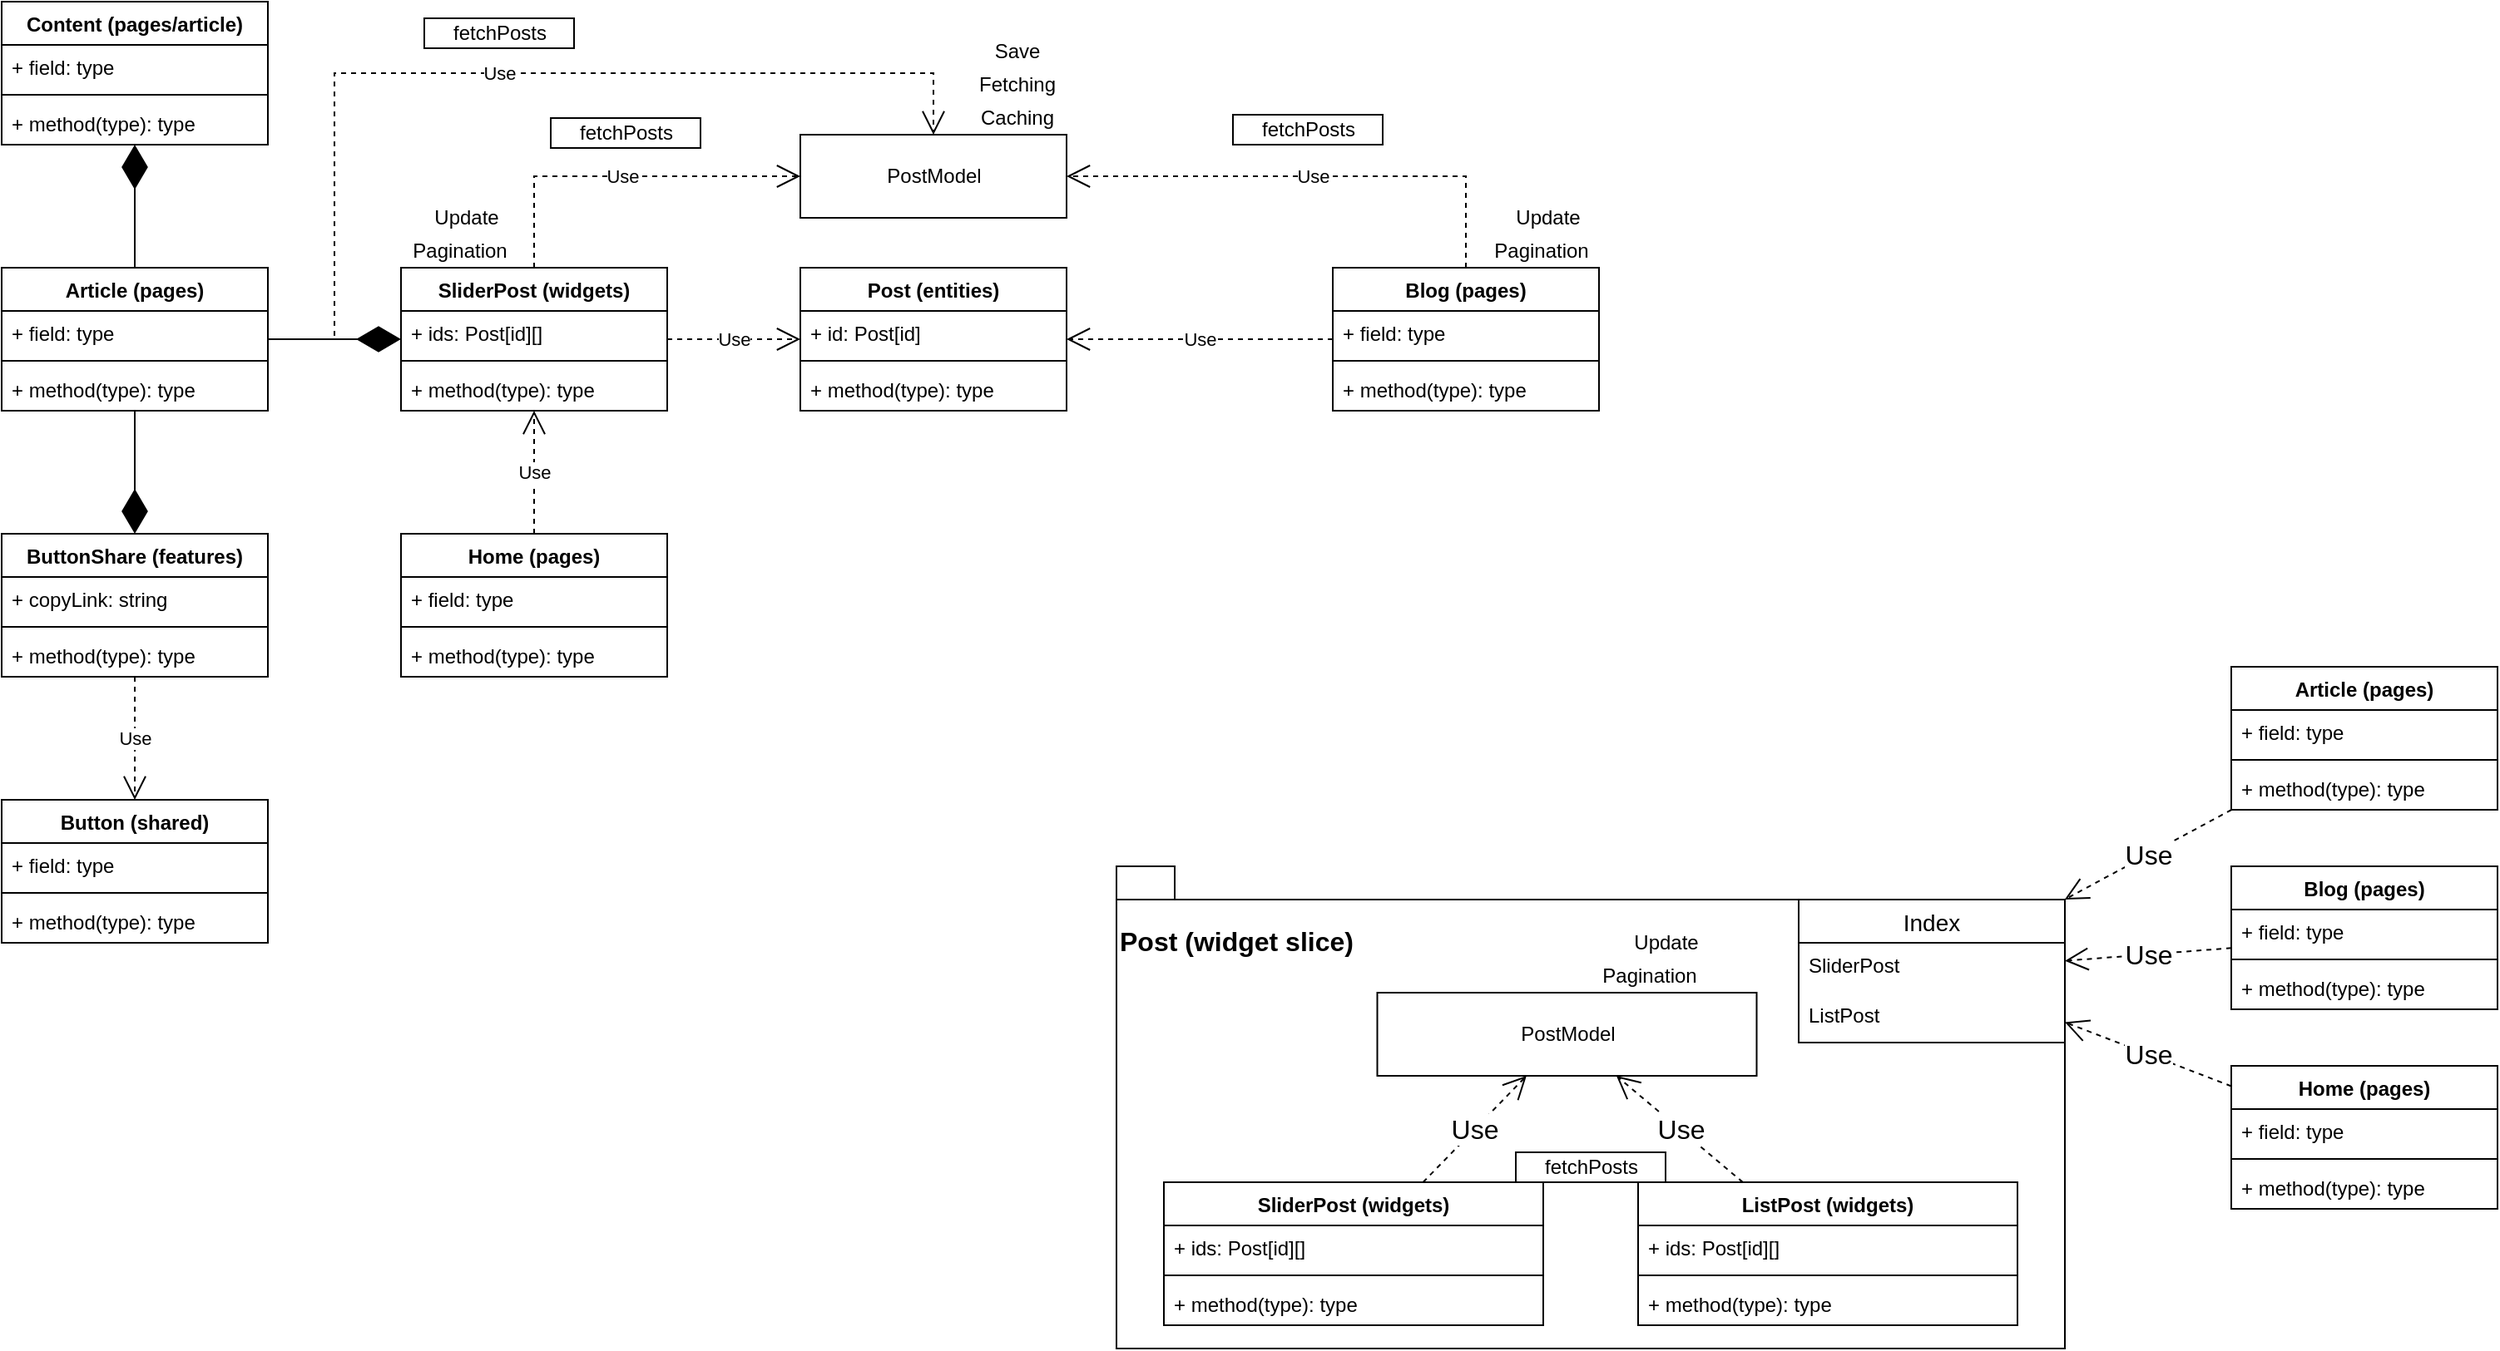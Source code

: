 <mxfile version="20.2.8" type="github" pages="2">
  <diagram id="DBqcl2WHQ5JJ5LOvQLCu" name="Page-1">
    <mxGraphModel dx="1422" dy="792" grid="1" gridSize="10" guides="1" tooltips="1" connect="1" arrows="1" fold="1" page="1" pageScale="1" pageWidth="827" pageHeight="1169" math="0" shadow="0">
      <root>
        <mxCell id="0" />
        <mxCell id="1" parent="0" />
        <mxCell id="wlwVWew3w5VWShfgza6r-2" value="Article (pages)" style="swimlane;fontStyle=1;align=center;verticalAlign=top;childLayout=stackLayout;horizontal=1;startSize=26;horizontalStack=0;resizeParent=1;resizeParentMax=0;resizeLast=0;collapsible=1;marginBottom=0;" parent="1" vertex="1">
          <mxGeometry x="100" y="480" width="160" height="86" as="geometry" />
        </mxCell>
        <mxCell id="wlwVWew3w5VWShfgza6r-3" value="+ field: type" style="text;strokeColor=none;fillColor=none;align=left;verticalAlign=top;spacingLeft=4;spacingRight=4;overflow=hidden;rotatable=0;points=[[0,0.5],[1,0.5]];portConstraint=eastwest;" parent="wlwVWew3w5VWShfgza6r-2" vertex="1">
          <mxGeometry y="26" width="160" height="26" as="geometry" />
        </mxCell>
        <mxCell id="wlwVWew3w5VWShfgza6r-4" value="" style="line;strokeWidth=1;fillColor=none;align=left;verticalAlign=middle;spacingTop=-1;spacingLeft=3;spacingRight=3;rotatable=0;labelPosition=right;points=[];portConstraint=eastwest;" parent="wlwVWew3w5VWShfgza6r-2" vertex="1">
          <mxGeometry y="52" width="160" height="8" as="geometry" />
        </mxCell>
        <mxCell id="wlwVWew3w5VWShfgza6r-5" value="+ method(type): type" style="text;strokeColor=none;fillColor=none;align=left;verticalAlign=top;spacingLeft=4;spacingRight=4;overflow=hidden;rotatable=0;points=[[0,0.5],[1,0.5]];portConstraint=eastwest;" parent="wlwVWew3w5VWShfgza6r-2" vertex="1">
          <mxGeometry y="60" width="160" height="26" as="geometry" />
        </mxCell>
        <mxCell id="wlwVWew3w5VWShfgza6r-6" value="Button (shared)" style="swimlane;fontStyle=1;align=center;verticalAlign=top;childLayout=stackLayout;horizontal=1;startSize=26;horizontalStack=0;resizeParent=1;resizeParentMax=0;resizeLast=0;collapsible=1;marginBottom=0;" parent="1" vertex="1">
          <mxGeometry x="100" y="800" width="160" height="86" as="geometry" />
        </mxCell>
        <mxCell id="wlwVWew3w5VWShfgza6r-7" value="+ field: type" style="text;strokeColor=none;fillColor=none;align=left;verticalAlign=top;spacingLeft=4;spacingRight=4;overflow=hidden;rotatable=0;points=[[0,0.5],[1,0.5]];portConstraint=eastwest;" parent="wlwVWew3w5VWShfgza6r-6" vertex="1">
          <mxGeometry y="26" width="160" height="26" as="geometry" />
        </mxCell>
        <mxCell id="wlwVWew3w5VWShfgza6r-8" value="" style="line;strokeWidth=1;fillColor=none;align=left;verticalAlign=middle;spacingTop=-1;spacingLeft=3;spacingRight=3;rotatable=0;labelPosition=right;points=[];portConstraint=eastwest;" parent="wlwVWew3w5VWShfgza6r-6" vertex="1">
          <mxGeometry y="52" width="160" height="8" as="geometry" />
        </mxCell>
        <mxCell id="wlwVWew3w5VWShfgza6r-9" value="+ method(type): type" style="text;strokeColor=none;fillColor=none;align=left;verticalAlign=top;spacingLeft=4;spacingRight=4;overflow=hidden;rotatable=0;points=[[0,0.5],[1,0.5]];portConstraint=eastwest;" parent="wlwVWew3w5VWShfgza6r-6" vertex="1">
          <mxGeometry y="60" width="160" height="26" as="geometry" />
        </mxCell>
        <mxCell id="wlwVWew3w5VWShfgza6r-10" value="ButtonShare (features)" style="swimlane;fontStyle=1;align=center;verticalAlign=top;childLayout=stackLayout;horizontal=1;startSize=26;horizontalStack=0;resizeParent=1;resizeParentMax=0;resizeLast=0;collapsible=1;marginBottom=0;" parent="1" vertex="1">
          <mxGeometry x="100" y="640" width="160" height="86" as="geometry" />
        </mxCell>
        <mxCell id="wlwVWew3w5VWShfgza6r-11" value="+ copyLink: string" style="text;strokeColor=none;fillColor=none;align=left;verticalAlign=top;spacingLeft=4;spacingRight=4;overflow=hidden;rotatable=0;points=[[0,0.5],[1,0.5]];portConstraint=eastwest;" parent="wlwVWew3w5VWShfgza6r-10" vertex="1">
          <mxGeometry y="26" width="160" height="26" as="geometry" />
        </mxCell>
        <mxCell id="wlwVWew3w5VWShfgza6r-12" value="" style="line;strokeWidth=1;fillColor=none;align=left;verticalAlign=middle;spacingTop=-1;spacingLeft=3;spacingRight=3;rotatable=0;labelPosition=right;points=[];portConstraint=eastwest;" parent="wlwVWew3w5VWShfgza6r-10" vertex="1">
          <mxGeometry y="52" width="160" height="8" as="geometry" />
        </mxCell>
        <mxCell id="wlwVWew3w5VWShfgza6r-13" value="+ method(type): type" style="text;strokeColor=none;fillColor=none;align=left;verticalAlign=top;spacingLeft=4;spacingRight=4;overflow=hidden;rotatable=0;points=[[0,0.5],[1,0.5]];portConstraint=eastwest;" parent="wlwVWew3w5VWShfgza6r-10" vertex="1">
          <mxGeometry y="60" width="160" height="26" as="geometry" />
        </mxCell>
        <mxCell id="wlwVWew3w5VWShfgza6r-14" value="Post (entities)" style="swimlane;fontStyle=1;align=center;verticalAlign=top;childLayout=stackLayout;horizontal=1;startSize=26;horizontalStack=0;resizeParent=1;resizeParentMax=0;resizeLast=0;collapsible=1;marginBottom=0;" parent="1" vertex="1">
          <mxGeometry x="580" y="480" width="160" height="86" as="geometry" />
        </mxCell>
        <mxCell id="wlwVWew3w5VWShfgza6r-15" value="+ id: Post[id]" style="text;strokeColor=none;fillColor=none;align=left;verticalAlign=top;spacingLeft=4;spacingRight=4;overflow=hidden;rotatable=0;points=[[0,0.5],[1,0.5]];portConstraint=eastwest;" parent="wlwVWew3w5VWShfgza6r-14" vertex="1">
          <mxGeometry y="26" width="160" height="26" as="geometry" />
        </mxCell>
        <mxCell id="wlwVWew3w5VWShfgza6r-16" value="" style="line;strokeWidth=1;fillColor=none;align=left;verticalAlign=middle;spacingTop=-1;spacingLeft=3;spacingRight=3;rotatable=0;labelPosition=right;points=[];portConstraint=eastwest;" parent="wlwVWew3w5VWShfgza6r-14" vertex="1">
          <mxGeometry y="52" width="160" height="8" as="geometry" />
        </mxCell>
        <mxCell id="wlwVWew3w5VWShfgza6r-17" value="+ method(type): type" style="text;strokeColor=none;fillColor=none;align=left;verticalAlign=top;spacingLeft=4;spacingRight=4;overflow=hidden;rotatable=0;points=[[0,0.5],[1,0.5]];portConstraint=eastwest;" parent="wlwVWew3w5VWShfgza6r-14" vertex="1">
          <mxGeometry y="60" width="160" height="26" as="geometry" />
        </mxCell>
        <mxCell id="wlwVWew3w5VWShfgza6r-18" value="" style="endArrow=diamondThin;endFill=1;endSize=24;html=1;rounded=0;" parent="1" source="wlwVWew3w5VWShfgza6r-2" target="wlwVWew3w5VWShfgza6r-10" edge="1">
          <mxGeometry width="160" relative="1" as="geometry">
            <mxPoint x="260" y="610" as="sourcePoint" />
            <mxPoint x="420" y="610" as="targetPoint" />
          </mxGeometry>
        </mxCell>
        <mxCell id="wlwVWew3w5VWShfgza6r-19" value="Use" style="endArrow=open;endSize=12;dashed=1;html=1;rounded=0;" parent="1" source="wlwVWew3w5VWShfgza6r-10" target="wlwVWew3w5VWShfgza6r-6" edge="1">
          <mxGeometry width="160" relative="1" as="geometry">
            <mxPoint x="480" y="600" as="sourcePoint" />
            <mxPoint x="640" y="600" as="targetPoint" />
          </mxGeometry>
        </mxCell>
        <mxCell id="wlwVWew3w5VWShfgza6r-20" value="" style="endArrow=diamondThin;endFill=1;endSize=24;html=1;rounded=0;" parent="1" source="wlwVWew3w5VWShfgza6r-2" target="wlwVWew3w5VWShfgza6r-21" edge="1">
          <mxGeometry width="160" relative="1" as="geometry">
            <mxPoint x="350" y="560" as="sourcePoint" />
            <mxPoint x="350" y="634" as="targetPoint" />
          </mxGeometry>
        </mxCell>
        <mxCell id="wlwVWew3w5VWShfgza6r-21" value="SliderPost (widgets)" style="swimlane;fontStyle=1;align=center;verticalAlign=top;childLayout=stackLayout;horizontal=1;startSize=26;horizontalStack=0;resizeParent=1;resizeParentMax=0;resizeLast=0;collapsible=1;marginBottom=0;" parent="1" vertex="1">
          <mxGeometry x="340" y="480" width="160" height="86" as="geometry" />
        </mxCell>
        <mxCell id="wlwVWew3w5VWShfgza6r-22" value="+ ids: Post[id][]" style="text;strokeColor=none;fillColor=none;align=left;verticalAlign=top;spacingLeft=4;spacingRight=4;overflow=hidden;rotatable=0;points=[[0,0.5],[1,0.5]];portConstraint=eastwest;" parent="wlwVWew3w5VWShfgza6r-21" vertex="1">
          <mxGeometry y="26" width="160" height="26" as="geometry" />
        </mxCell>
        <mxCell id="wlwVWew3w5VWShfgza6r-23" value="" style="line;strokeWidth=1;fillColor=none;align=left;verticalAlign=middle;spacingTop=-1;spacingLeft=3;spacingRight=3;rotatable=0;labelPosition=right;points=[];portConstraint=eastwest;" parent="wlwVWew3w5VWShfgza6r-21" vertex="1">
          <mxGeometry y="52" width="160" height="8" as="geometry" />
        </mxCell>
        <mxCell id="wlwVWew3w5VWShfgza6r-24" value="+ method(type): type" style="text;strokeColor=none;fillColor=none;align=left;verticalAlign=top;spacingLeft=4;spacingRight=4;overflow=hidden;rotatable=0;points=[[0,0.5],[1,0.5]];portConstraint=eastwest;" parent="wlwVWew3w5VWShfgza6r-21" vertex="1">
          <mxGeometry y="60" width="160" height="26" as="geometry" />
        </mxCell>
        <mxCell id="wlwVWew3w5VWShfgza6r-25" value="" style="endArrow=diamondThin;endFill=1;endSize=24;html=1;rounded=0;" parent="1" source="wlwVWew3w5VWShfgza6r-2" target="wlwVWew3w5VWShfgza6r-26" edge="1">
          <mxGeometry width="160" relative="1" as="geometry">
            <mxPoint x="240" y="420" as="sourcePoint" />
            <mxPoint x="320" y="420" as="targetPoint" />
          </mxGeometry>
        </mxCell>
        <mxCell id="wlwVWew3w5VWShfgza6r-26" value="Content (pages/article)" style="swimlane;fontStyle=1;align=center;verticalAlign=top;childLayout=stackLayout;horizontal=1;startSize=26;horizontalStack=0;resizeParent=1;resizeParentMax=0;resizeLast=0;collapsible=1;marginBottom=0;" parent="1" vertex="1">
          <mxGeometry x="100" y="320" width="160" height="86" as="geometry" />
        </mxCell>
        <mxCell id="wlwVWew3w5VWShfgza6r-27" value="+ field: type" style="text;strokeColor=none;fillColor=none;align=left;verticalAlign=top;spacingLeft=4;spacingRight=4;overflow=hidden;rotatable=0;points=[[0,0.5],[1,0.5]];portConstraint=eastwest;" parent="wlwVWew3w5VWShfgza6r-26" vertex="1">
          <mxGeometry y="26" width="160" height="26" as="geometry" />
        </mxCell>
        <mxCell id="wlwVWew3w5VWShfgza6r-28" value="" style="line;strokeWidth=1;fillColor=none;align=left;verticalAlign=middle;spacingTop=-1;spacingLeft=3;spacingRight=3;rotatable=0;labelPosition=right;points=[];portConstraint=eastwest;" parent="wlwVWew3w5VWShfgza6r-26" vertex="1">
          <mxGeometry y="52" width="160" height="8" as="geometry" />
        </mxCell>
        <mxCell id="wlwVWew3w5VWShfgza6r-29" value="+ method(type): type" style="text;strokeColor=none;fillColor=none;align=left;verticalAlign=top;spacingLeft=4;spacingRight=4;overflow=hidden;rotatable=0;points=[[0,0.5],[1,0.5]];portConstraint=eastwest;" parent="wlwVWew3w5VWShfgza6r-26" vertex="1">
          <mxGeometry y="60" width="160" height="26" as="geometry" />
        </mxCell>
        <mxCell id="wlwVWew3w5VWShfgza6r-30" value="Use" style="endArrow=open;endSize=12;dashed=1;html=1;rounded=0;" parent="1" source="wlwVWew3w5VWShfgza6r-21" target="wlwVWew3w5VWShfgza6r-14" edge="1">
          <mxGeometry width="160" relative="1" as="geometry">
            <mxPoint x="540" y="640.0" as="sourcePoint" />
            <mxPoint x="620" y="640.0" as="targetPoint" />
          </mxGeometry>
        </mxCell>
        <mxCell id="wlwVWew3w5VWShfgza6r-31" value="PostModel" style="html=1;" parent="1" vertex="1">
          <mxGeometry x="580" y="400" width="160" height="50" as="geometry" />
        </mxCell>
        <mxCell id="wlwVWew3w5VWShfgza6r-32" value="Use" style="endArrow=open;endSize=12;dashed=1;html=1;rounded=0;edgeStyle=orthogonalEdgeStyle;" parent="1" source="wlwVWew3w5VWShfgza6r-21" target="wlwVWew3w5VWShfgza6r-31" edge="1">
          <mxGeometry width="160" relative="1" as="geometry">
            <mxPoint x="440" y="610" as="sourcePoint" />
            <mxPoint x="600" y="610" as="targetPoint" />
            <Array as="points">
              <mxPoint x="420" y="425" />
            </Array>
          </mxGeometry>
        </mxCell>
        <mxCell id="wlwVWew3w5VWShfgza6r-33" value="fetchPosts" style="html=1;" parent="1" vertex="1">
          <mxGeometry x="430" y="390" width="90" height="18" as="geometry" />
        </mxCell>
        <mxCell id="wlwVWew3w5VWShfgza6r-34" value="Caching" style="text;html=1;align=center;verticalAlign=middle;resizable=0;points=[];autosize=1;strokeColor=none;fillColor=none;" parent="1" vertex="1">
          <mxGeometry x="680" y="380" width="60" height="20" as="geometry" />
        </mxCell>
        <mxCell id="wlwVWew3w5VWShfgza6r-35" value="Fetching" style="text;html=1;align=center;verticalAlign=middle;resizable=0;points=[];autosize=1;strokeColor=none;fillColor=none;" parent="1" vertex="1">
          <mxGeometry x="680" y="360" width="60" height="20" as="geometry" />
        </mxCell>
        <mxCell id="wlwVWew3w5VWShfgza6r-36" value="Save" style="text;html=1;align=center;verticalAlign=middle;resizable=0;points=[];autosize=1;strokeColor=none;fillColor=none;" parent="1" vertex="1">
          <mxGeometry x="690" y="340" width="40" height="20" as="geometry" />
        </mxCell>
        <mxCell id="wlwVWew3w5VWShfgza6r-37" value="Pagination" style="text;html=1;align=center;verticalAlign=middle;resizable=0;points=[];autosize=1;strokeColor=none;fillColor=none;" parent="1" vertex="1">
          <mxGeometry x="340" y="460" width="70" height="20" as="geometry" />
        </mxCell>
        <mxCell id="wlwVWew3w5VWShfgza6r-38" value="Update" style="text;html=1;align=center;verticalAlign=middle;resizable=0;points=[];autosize=1;strokeColor=none;fillColor=none;" parent="1" vertex="1">
          <mxGeometry x="354" y="440" width="50" height="20" as="geometry" />
        </mxCell>
        <mxCell id="wlwVWew3w5VWShfgza6r-39" value="Use" style="endArrow=open;endSize=12;dashed=1;html=1;rounded=0;edgeStyle=orthogonalEdgeStyle;" parent="1" source="wlwVWew3w5VWShfgza6r-2" target="wlwVWew3w5VWShfgza6r-31" edge="1">
          <mxGeometry width="160" relative="1" as="geometry">
            <mxPoint x="310" y="417.5" as="sourcePoint" />
            <mxPoint x="470" y="362.5" as="targetPoint" />
            <Array as="points">
              <mxPoint x="300" y="523" />
              <mxPoint x="300" y="363" />
              <mxPoint x="660" y="363" />
            </Array>
          </mxGeometry>
        </mxCell>
        <mxCell id="wlwVWew3w5VWShfgza6r-40" value="fetchPosts" style="html=1;" parent="1" vertex="1">
          <mxGeometry x="354" y="330" width="90" height="18" as="geometry" />
        </mxCell>
        <mxCell id="wlwVWew3w5VWShfgza6r-41" value="Blog (pages)" style="swimlane;fontStyle=1;align=center;verticalAlign=top;childLayout=stackLayout;horizontal=1;startSize=26;horizontalStack=0;resizeParent=1;resizeParentMax=0;resizeLast=0;collapsible=1;marginBottom=0;" parent="1" vertex="1">
          <mxGeometry x="900" y="480" width="160" height="86" as="geometry" />
        </mxCell>
        <mxCell id="wlwVWew3w5VWShfgza6r-42" value="+ field: type" style="text;strokeColor=none;fillColor=none;align=left;verticalAlign=top;spacingLeft=4;spacingRight=4;overflow=hidden;rotatable=0;points=[[0,0.5],[1,0.5]];portConstraint=eastwest;" parent="wlwVWew3w5VWShfgza6r-41" vertex="1">
          <mxGeometry y="26" width="160" height="26" as="geometry" />
        </mxCell>
        <mxCell id="wlwVWew3w5VWShfgza6r-43" value="" style="line;strokeWidth=1;fillColor=none;align=left;verticalAlign=middle;spacingTop=-1;spacingLeft=3;spacingRight=3;rotatable=0;labelPosition=right;points=[];portConstraint=eastwest;" parent="wlwVWew3w5VWShfgza6r-41" vertex="1">
          <mxGeometry y="52" width="160" height="8" as="geometry" />
        </mxCell>
        <mxCell id="wlwVWew3w5VWShfgza6r-44" value="+ method(type): type" style="text;strokeColor=none;fillColor=none;align=left;verticalAlign=top;spacingLeft=4;spacingRight=4;overflow=hidden;rotatable=0;points=[[0,0.5],[1,0.5]];portConstraint=eastwest;" parent="wlwVWew3w5VWShfgza6r-41" vertex="1">
          <mxGeometry y="60" width="160" height="26" as="geometry" />
        </mxCell>
        <mxCell id="wlwVWew3w5VWShfgza6r-45" value="Use" style="endArrow=open;endSize=12;dashed=1;html=1;rounded=0;" parent="1" source="wlwVWew3w5VWShfgza6r-41" target="wlwVWew3w5VWShfgza6r-14" edge="1">
          <mxGeometry width="160" relative="1" as="geometry">
            <mxPoint x="800" y="479" as="sourcePoint" />
            <mxPoint x="960" y="479" as="targetPoint" />
          </mxGeometry>
        </mxCell>
        <mxCell id="wlwVWew3w5VWShfgza6r-46" value="Use" style="endArrow=open;endSize=12;dashed=1;html=1;rounded=0;edgeStyle=orthogonalEdgeStyle;" parent="1" source="wlwVWew3w5VWShfgza6r-41" target="wlwVWew3w5VWShfgza6r-31" edge="1">
          <mxGeometry width="160" relative="1" as="geometry">
            <mxPoint x="1067" y="398.66" as="sourcePoint" />
            <mxPoint x="827" y="398.66" as="targetPoint" />
            <Array as="points">
              <mxPoint x="980" y="425" />
            </Array>
          </mxGeometry>
        </mxCell>
        <mxCell id="wlwVWew3w5VWShfgza6r-47" value="fetchPosts" style="html=1;" parent="1" vertex="1">
          <mxGeometry x="840" y="388" width="90" height="18" as="geometry" />
        </mxCell>
        <mxCell id="wlwVWew3w5VWShfgza6r-48" value="Pagination" style="text;html=1;align=center;verticalAlign=middle;resizable=0;points=[];autosize=1;strokeColor=none;fillColor=none;" parent="1" vertex="1">
          <mxGeometry x="990" y="460" width="70" height="20" as="geometry" />
        </mxCell>
        <mxCell id="wlwVWew3w5VWShfgza6r-49" value="Update" style="text;html=1;align=center;verticalAlign=middle;resizable=0;points=[];autosize=1;strokeColor=none;fillColor=none;" parent="1" vertex="1">
          <mxGeometry x="1004" y="440" width="50" height="20" as="geometry" />
        </mxCell>
        <mxCell id="wlwVWew3w5VWShfgza6r-50" value="Home (pages)" style="swimlane;fontStyle=1;align=center;verticalAlign=top;childLayout=stackLayout;horizontal=1;startSize=26;horizontalStack=0;resizeParent=1;resizeParentMax=0;resizeLast=0;collapsible=1;marginBottom=0;" parent="1" vertex="1">
          <mxGeometry x="340" y="640" width="160" height="86" as="geometry" />
        </mxCell>
        <mxCell id="wlwVWew3w5VWShfgza6r-51" value="+ field: type" style="text;strokeColor=none;fillColor=none;align=left;verticalAlign=top;spacingLeft=4;spacingRight=4;overflow=hidden;rotatable=0;points=[[0,0.5],[1,0.5]];portConstraint=eastwest;" parent="wlwVWew3w5VWShfgza6r-50" vertex="1">
          <mxGeometry y="26" width="160" height="26" as="geometry" />
        </mxCell>
        <mxCell id="wlwVWew3w5VWShfgza6r-52" value="" style="line;strokeWidth=1;fillColor=none;align=left;verticalAlign=middle;spacingTop=-1;spacingLeft=3;spacingRight=3;rotatable=0;labelPosition=right;points=[];portConstraint=eastwest;" parent="wlwVWew3w5VWShfgza6r-50" vertex="1">
          <mxGeometry y="52" width="160" height="8" as="geometry" />
        </mxCell>
        <mxCell id="wlwVWew3w5VWShfgza6r-53" value="+ method(type): type" style="text;strokeColor=none;fillColor=none;align=left;verticalAlign=top;spacingLeft=4;spacingRight=4;overflow=hidden;rotatable=0;points=[[0,0.5],[1,0.5]];portConstraint=eastwest;" parent="wlwVWew3w5VWShfgza6r-50" vertex="1">
          <mxGeometry y="60" width="160" height="26" as="geometry" />
        </mxCell>
        <mxCell id="wlwVWew3w5VWShfgza6r-54" value="Use" style="endArrow=open;endSize=12;dashed=1;html=1;rounded=0;" parent="1" source="wlwVWew3w5VWShfgza6r-50" target="wlwVWew3w5VWShfgza6r-21" edge="1">
          <mxGeometry width="160" relative="1" as="geometry">
            <mxPoint x="550" y="640" as="sourcePoint" />
            <mxPoint x="550" y="714" as="targetPoint" />
          </mxGeometry>
        </mxCell>
        <mxCell id="wlwVWew3w5VWShfgza6r-55" value="" style="group" parent="1" vertex="1" connectable="0">
          <mxGeometry x="770" y="840" width="570" height="290" as="geometry" />
        </mxCell>
        <mxCell id="wlwVWew3w5VWShfgza6r-56" value="&lt;font style=&quot;font-size: 16px;&quot;&gt;&lt;br&gt;Post (widget slice)&lt;br&gt;&lt;/font&gt;" style="shape=folder;fontStyle=1;spacingTop=10;tabWidth=35;tabHeight=20;tabPosition=left;html=1;align=left;verticalAlign=top;" parent="wlwVWew3w5VWShfgza6r-55" vertex="1">
          <mxGeometry width="570" height="290" as="geometry" />
        </mxCell>
        <mxCell id="wlwVWew3w5VWShfgza6r-57" value="SliderPost (widgets)" style="swimlane;fontStyle=1;align=center;verticalAlign=top;childLayout=stackLayout;horizontal=1;startSize=26;horizontalStack=0;resizeParent=1;resizeParentMax=0;resizeLast=0;collapsible=1;marginBottom=0;" parent="wlwVWew3w5VWShfgza6r-55" vertex="1">
          <mxGeometry x="28.5" y="190" width="228.0" height="86" as="geometry" />
        </mxCell>
        <mxCell id="wlwVWew3w5VWShfgza6r-58" value="+ ids: Post[id][]" style="text;strokeColor=none;fillColor=none;align=left;verticalAlign=top;spacingLeft=4;spacingRight=4;overflow=hidden;rotatable=0;points=[[0,0.5],[1,0.5]];portConstraint=eastwest;" parent="wlwVWew3w5VWShfgza6r-57" vertex="1">
          <mxGeometry y="26" width="228.0" height="26" as="geometry" />
        </mxCell>
        <mxCell id="wlwVWew3w5VWShfgza6r-59" value="" style="line;strokeWidth=1;fillColor=none;align=left;verticalAlign=middle;spacingTop=-1;spacingLeft=3;spacingRight=3;rotatable=0;labelPosition=right;points=[];portConstraint=eastwest;" parent="wlwVWew3w5VWShfgza6r-57" vertex="1">
          <mxGeometry y="52" width="228.0" height="8" as="geometry" />
        </mxCell>
        <mxCell id="wlwVWew3w5VWShfgza6r-60" value="+ method(type): type" style="text;strokeColor=none;fillColor=none;align=left;verticalAlign=top;spacingLeft=4;spacingRight=4;overflow=hidden;rotatable=0;points=[[0,0.5],[1,0.5]];portConstraint=eastwest;" parent="wlwVWew3w5VWShfgza6r-57" vertex="1">
          <mxGeometry y="60" width="228.0" height="26" as="geometry" />
        </mxCell>
        <mxCell id="wlwVWew3w5VWShfgza6r-61" value="ListPost (widgets)" style="swimlane;fontStyle=1;align=center;verticalAlign=top;childLayout=stackLayout;horizontal=1;startSize=26;horizontalStack=0;resizeParent=1;resizeParentMax=0;resizeLast=0;collapsible=1;marginBottom=0;" parent="wlwVWew3w5VWShfgza6r-55" vertex="1">
          <mxGeometry x="313.5" y="190" width="228.0" height="86" as="geometry" />
        </mxCell>
        <mxCell id="wlwVWew3w5VWShfgza6r-62" value="+ ids: Post[id][]" style="text;strokeColor=none;fillColor=none;align=left;verticalAlign=top;spacingLeft=4;spacingRight=4;overflow=hidden;rotatable=0;points=[[0,0.5],[1,0.5]];portConstraint=eastwest;" parent="wlwVWew3w5VWShfgza6r-61" vertex="1">
          <mxGeometry y="26" width="228.0" height="26" as="geometry" />
        </mxCell>
        <mxCell id="wlwVWew3w5VWShfgza6r-63" value="" style="line;strokeWidth=1;fillColor=none;align=left;verticalAlign=middle;spacingTop=-1;spacingLeft=3;spacingRight=3;rotatable=0;labelPosition=right;points=[];portConstraint=eastwest;" parent="wlwVWew3w5VWShfgza6r-61" vertex="1">
          <mxGeometry y="52" width="228.0" height="8" as="geometry" />
        </mxCell>
        <mxCell id="wlwVWew3w5VWShfgza6r-64" value="+ method(type): type" style="text;strokeColor=none;fillColor=none;align=left;verticalAlign=top;spacingLeft=4;spacingRight=4;overflow=hidden;rotatable=0;points=[[0,0.5],[1,0.5]];portConstraint=eastwest;" parent="wlwVWew3w5VWShfgza6r-61" vertex="1">
          <mxGeometry y="60" width="228.0" height="26" as="geometry" />
        </mxCell>
        <mxCell id="wlwVWew3w5VWShfgza6r-65" value="PostModel" style="html=1;" parent="wlwVWew3w5VWShfgza6r-55" vertex="1">
          <mxGeometry x="156.75" y="76" width="228.0" height="50" as="geometry" />
        </mxCell>
        <mxCell id="wlwVWew3w5VWShfgza6r-66" value="Pagination" style="text;html=1;align=center;verticalAlign=middle;resizable=0;points=[];autosize=1;strokeColor=none;fillColor=none;" parent="wlwVWew3w5VWShfgza6r-55" vertex="1">
          <mxGeometry x="285" y="56" width="70" height="20" as="geometry" />
        </mxCell>
        <mxCell id="wlwVWew3w5VWShfgza6r-67" value="Update" style="text;html=1;align=center;verticalAlign=middle;resizable=0;points=[];autosize=1;strokeColor=none;fillColor=none;" parent="wlwVWew3w5VWShfgza6r-55" vertex="1">
          <mxGeometry x="304.95" y="36" width="50" height="20" as="geometry" />
        </mxCell>
        <mxCell id="wlwVWew3w5VWShfgza6r-68" value="Use" style="endArrow=open;endSize=12;dashed=1;html=1;rounded=0;fontSize=16;" parent="wlwVWew3w5VWShfgza6r-55" source="wlwVWew3w5VWShfgza6r-57" target="wlwVWew3w5VWShfgza6r-65" edge="1">
          <mxGeometry width="160" relative="1" as="geometry">
            <mxPoint x="-370.5" y="90" as="sourcePoint" />
            <mxPoint x="-142.5" y="90" as="targetPoint" />
          </mxGeometry>
        </mxCell>
        <mxCell id="wlwVWew3w5VWShfgza6r-69" value="Use" style="endArrow=open;endSize=12;dashed=1;html=1;rounded=0;fontSize=16;" parent="wlwVWew3w5VWShfgza6r-55" source="wlwVWew3w5VWShfgza6r-61" target="wlwVWew3w5VWShfgza6r-65" edge="1">
          <mxGeometry width="160" relative="1" as="geometry">
            <mxPoint x="198.528" y="200" as="sourcePoint" />
            <mxPoint x="260.71" y="136" as="targetPoint" />
          </mxGeometry>
        </mxCell>
        <mxCell id="wlwVWew3w5VWShfgza6r-70" value="Index" style="swimlane;fontStyle=0;childLayout=stackLayout;horizontal=1;startSize=26;horizontalStack=0;resizeParent=1;resizeParentMax=0;resizeLast=0;collapsible=1;marginBottom=0;align=center;fontSize=14;" parent="wlwVWew3w5VWShfgza6r-55" vertex="1">
          <mxGeometry x="410" y="20" width="160" height="86" as="geometry" />
        </mxCell>
        <mxCell id="wlwVWew3w5VWShfgza6r-71" value="SliderPost" style="text;strokeColor=none;fillColor=none;spacingLeft=4;spacingRight=4;overflow=hidden;rotatable=0;points=[[0,0.5],[1,0.5]];portConstraint=eastwest;fontSize=12;" parent="wlwVWew3w5VWShfgza6r-70" vertex="1">
          <mxGeometry y="26" width="160" height="30" as="geometry" />
        </mxCell>
        <mxCell id="wlwVWew3w5VWShfgza6r-72" value="ListPost" style="text;strokeColor=none;fillColor=none;spacingLeft=4;spacingRight=4;overflow=hidden;rotatable=0;points=[[0,0.5],[1,0.5]];portConstraint=eastwest;fontSize=12;" parent="wlwVWew3w5VWShfgza6r-70" vertex="1">
          <mxGeometry y="56" width="160" height="30" as="geometry" />
        </mxCell>
        <mxCell id="wlwVWew3w5VWShfgza6r-73" value="fetchPosts" style="html=1;" parent="wlwVWew3w5VWShfgza6r-55" vertex="1">
          <mxGeometry x="240" y="172" width="90" height="18" as="geometry" />
        </mxCell>
        <mxCell id="wlwVWew3w5VWShfgza6r-74" value="Blog (pages)" style="swimlane;fontStyle=1;align=center;verticalAlign=top;childLayout=stackLayout;horizontal=1;startSize=26;horizontalStack=0;resizeParent=1;resizeParentMax=0;resizeLast=0;collapsible=1;marginBottom=0;" parent="1" vertex="1">
          <mxGeometry x="1440" y="840" width="160" height="86" as="geometry" />
        </mxCell>
        <mxCell id="wlwVWew3w5VWShfgza6r-75" value="+ field: type" style="text;strokeColor=none;fillColor=none;align=left;verticalAlign=top;spacingLeft=4;spacingRight=4;overflow=hidden;rotatable=0;points=[[0,0.5],[1,0.5]];portConstraint=eastwest;" parent="wlwVWew3w5VWShfgza6r-74" vertex="1">
          <mxGeometry y="26" width="160" height="26" as="geometry" />
        </mxCell>
        <mxCell id="wlwVWew3w5VWShfgza6r-76" value="" style="line;strokeWidth=1;fillColor=none;align=left;verticalAlign=middle;spacingTop=-1;spacingLeft=3;spacingRight=3;rotatable=0;labelPosition=right;points=[];portConstraint=eastwest;" parent="wlwVWew3w5VWShfgza6r-74" vertex="1">
          <mxGeometry y="52" width="160" height="8" as="geometry" />
        </mxCell>
        <mxCell id="wlwVWew3w5VWShfgza6r-77" value="+ method(type): type" style="text;strokeColor=none;fillColor=none;align=left;verticalAlign=top;spacingLeft=4;spacingRight=4;overflow=hidden;rotatable=0;points=[[0,0.5],[1,0.5]];portConstraint=eastwest;" parent="wlwVWew3w5VWShfgza6r-74" vertex="1">
          <mxGeometry y="60" width="160" height="26" as="geometry" />
        </mxCell>
        <mxCell id="wlwVWew3w5VWShfgza6r-78" value="Use" style="endArrow=open;endSize=12;dashed=1;html=1;rounded=0;fontSize=16;" parent="1" source="wlwVWew3w5VWShfgza6r-74" target="wlwVWew3w5VWShfgza6r-70" edge="1">
          <mxGeometry width="160" relative="1" as="geometry">
            <mxPoint x="1260" y="690" as="sourcePoint" />
            <mxPoint x="1420" y="690" as="targetPoint" />
          </mxGeometry>
        </mxCell>
        <mxCell id="wlwVWew3w5VWShfgza6r-79" value="Article (pages)" style="swimlane;fontStyle=1;align=center;verticalAlign=top;childLayout=stackLayout;horizontal=1;startSize=26;horizontalStack=0;resizeParent=1;resizeParentMax=0;resizeLast=0;collapsible=1;marginBottom=0;" parent="1" vertex="1">
          <mxGeometry x="1440" y="720" width="160" height="86" as="geometry" />
        </mxCell>
        <mxCell id="wlwVWew3w5VWShfgza6r-80" value="+ field: type" style="text;strokeColor=none;fillColor=none;align=left;verticalAlign=top;spacingLeft=4;spacingRight=4;overflow=hidden;rotatable=0;points=[[0,0.5],[1,0.5]];portConstraint=eastwest;" parent="wlwVWew3w5VWShfgza6r-79" vertex="1">
          <mxGeometry y="26" width="160" height="26" as="geometry" />
        </mxCell>
        <mxCell id="wlwVWew3w5VWShfgza6r-81" value="" style="line;strokeWidth=1;fillColor=none;align=left;verticalAlign=middle;spacingTop=-1;spacingLeft=3;spacingRight=3;rotatable=0;labelPosition=right;points=[];portConstraint=eastwest;" parent="wlwVWew3w5VWShfgza6r-79" vertex="1">
          <mxGeometry y="52" width="160" height="8" as="geometry" />
        </mxCell>
        <mxCell id="wlwVWew3w5VWShfgza6r-82" value="+ method(type): type" style="text;strokeColor=none;fillColor=none;align=left;verticalAlign=top;spacingLeft=4;spacingRight=4;overflow=hidden;rotatable=0;points=[[0,0.5],[1,0.5]];portConstraint=eastwest;" parent="wlwVWew3w5VWShfgza6r-79" vertex="1">
          <mxGeometry y="60" width="160" height="26" as="geometry" />
        </mxCell>
        <mxCell id="wlwVWew3w5VWShfgza6r-83" value="Use" style="endArrow=open;endSize=12;dashed=1;html=1;rounded=0;fontSize=16;" parent="1" source="wlwVWew3w5VWShfgza6r-79" target="wlwVWew3w5VWShfgza6r-70" edge="1">
          <mxGeometry width="160" relative="1" as="geometry">
            <mxPoint x="1522.412" y="626" as="sourcePoint" />
            <mxPoint x="1477.588" y="880" as="targetPoint" />
          </mxGeometry>
        </mxCell>
        <mxCell id="wlwVWew3w5VWShfgza6r-84" value="Home (pages)" style="swimlane;fontStyle=1;align=center;verticalAlign=top;childLayout=stackLayout;horizontal=1;startSize=26;horizontalStack=0;resizeParent=1;resizeParentMax=0;resizeLast=0;collapsible=1;marginBottom=0;" parent="1" vertex="1">
          <mxGeometry x="1440" y="960" width="160" height="86" as="geometry" />
        </mxCell>
        <mxCell id="wlwVWew3w5VWShfgza6r-85" value="+ field: type" style="text;strokeColor=none;fillColor=none;align=left;verticalAlign=top;spacingLeft=4;spacingRight=4;overflow=hidden;rotatable=0;points=[[0,0.5],[1,0.5]];portConstraint=eastwest;" parent="wlwVWew3w5VWShfgza6r-84" vertex="1">
          <mxGeometry y="26" width="160" height="26" as="geometry" />
        </mxCell>
        <mxCell id="wlwVWew3w5VWShfgza6r-86" value="" style="line;strokeWidth=1;fillColor=none;align=left;verticalAlign=middle;spacingTop=-1;spacingLeft=3;spacingRight=3;rotatable=0;labelPosition=right;points=[];portConstraint=eastwest;" parent="wlwVWew3w5VWShfgza6r-84" vertex="1">
          <mxGeometry y="52" width="160" height="8" as="geometry" />
        </mxCell>
        <mxCell id="wlwVWew3w5VWShfgza6r-87" value="+ method(type): type" style="text;strokeColor=none;fillColor=none;align=left;verticalAlign=top;spacingLeft=4;spacingRight=4;overflow=hidden;rotatable=0;points=[[0,0.5],[1,0.5]];portConstraint=eastwest;" parent="wlwVWew3w5VWShfgza6r-84" vertex="1">
          <mxGeometry y="60" width="160" height="26" as="geometry" />
        </mxCell>
        <mxCell id="wlwVWew3w5VWShfgza6r-88" value="Use" style="endArrow=open;endSize=12;dashed=1;html=1;rounded=0;fontSize=16;" parent="1" source="wlwVWew3w5VWShfgza6r-84" target="wlwVWew3w5VWShfgza6r-70" edge="1">
          <mxGeometry width="160" relative="1" as="geometry">
            <mxPoint x="1297.159" y="632" as="sourcePoint" />
            <mxPoint x="1401.001" y="886" as="targetPoint" />
          </mxGeometry>
        </mxCell>
      </root>
    </mxGraphModel>
  </diagram>
  <diagram id="TDYMqUnTMMuix3LZFbWS" name="Page-2">
    <mxGraphModel dx="1422" dy="792" grid="1" gridSize="10" guides="1" tooltips="1" connect="1" arrows="1" fold="1" page="1" pageScale="1" pageWidth="850" pageHeight="1100" math="0" shadow="0">
      <root>
        <mxCell id="0" />
        <mxCell id="1" parent="0" />
        <mxCell id="AmIQeh5oc85IUx_p7lZX-5" value="&lt;div&gt;«Annotation»&lt;/div&gt;&lt;font style=&quot;font-size: 14px;&quot;&gt;&lt;b&gt;IndexPage&lt;/b&gt;&lt;/font&gt;" style="html=1;dropTarget=0;" vertex="1" parent="1">
          <mxGeometry x="40" y="40" width="160" height="80" as="geometry" />
        </mxCell>
        <mxCell id="AmIQeh5oc85IUx_p7lZX-6" value="" style="shape=module;jettyWidth=8;jettyHeight=4;" vertex="1" parent="AmIQeh5oc85IUx_p7lZX-5">
          <mxGeometry x="1" width="20" height="20" relative="1" as="geometry">
            <mxPoint x="-27" y="7" as="offset" />
          </mxGeometry>
        </mxCell>
        <mxCell id="AmIQeh5oc85IUx_p7lZX-7" value="&lt;div&gt;«Annotation»&lt;/div&gt;&lt;font style=&quot;font-size: 14px;&quot;&gt;&lt;b&gt;PromotionSection&lt;/b&gt;&lt;/font&gt;" style="html=1;dropTarget=0;" vertex="1" parent="1">
          <mxGeometry x="240" y="40" width="160" height="80" as="geometry" />
        </mxCell>
        <mxCell id="AmIQeh5oc85IUx_p7lZX-8" value="" style="shape=module;jettyWidth=8;jettyHeight=4;" vertex="1" parent="AmIQeh5oc85IUx_p7lZX-7">
          <mxGeometry x="1" width="20" height="20" relative="1" as="geometry">
            <mxPoint x="-27" y="7" as="offset" />
          </mxGeometry>
        </mxCell>
        <mxCell id="AmIQeh5oc85IUx_p7lZX-9" value="&lt;div&gt;«Annotation»&lt;/div&gt;&lt;font style=&quot;font-size: 14px;&quot;&gt;&lt;b&gt;PromotionCard&lt;/b&gt;&lt;/font&gt;" style="html=1;dropTarget=0;" vertex="1" parent="1">
          <mxGeometry x="440" y="40" width="160" height="80" as="geometry" />
        </mxCell>
        <mxCell id="AmIQeh5oc85IUx_p7lZX-10" value="" style="shape=module;jettyWidth=8;jettyHeight=4;" vertex="1" parent="AmIQeh5oc85IUx_p7lZX-9">
          <mxGeometry x="1" width="20" height="20" relative="1" as="geometry">
            <mxPoint x="-27" y="7" as="offset" />
          </mxGeometry>
        </mxCell>
        <mxCell id="AmIQeh5oc85IUx_p7lZX-11" value="&lt;div&gt;«Annotation»&lt;/div&gt;&lt;font style=&quot;font-size: 14px;&quot;&gt;&lt;b&gt;EquipmentCard&lt;/b&gt;&lt;/font&gt;" style="html=1;dropTarget=0;" vertex="1" parent="1">
          <mxGeometry x="720" y="40" width="160" height="80" as="geometry" />
        </mxCell>
        <mxCell id="AmIQeh5oc85IUx_p7lZX-12" value="" style="shape=module;jettyWidth=8;jettyHeight=4;" vertex="1" parent="AmIQeh5oc85IUx_p7lZX-11">
          <mxGeometry x="1" width="20" height="20" relative="1" as="geometry">
            <mxPoint x="-27" y="7" as="offset" />
          </mxGeometry>
        </mxCell>
        <mxCell id="AmIQeh5oc85IUx_p7lZX-14" value="Extends" style="endArrow=block;endSize=16;endFill=0;html=1;rounded=0;fontSize=14;" edge="1" parent="1" source="AmIQeh5oc85IUx_p7lZX-9" target="AmIQeh5oc85IUx_p7lZX-11">
          <mxGeometry width="160" relative="1" as="geometry">
            <mxPoint x="340" y="230" as="sourcePoint" />
            <mxPoint x="500" y="230" as="targetPoint" />
          </mxGeometry>
        </mxCell>
        <mxCell id="AmIQeh5oc85IUx_p7lZX-15" value="Equipment" style="shape=module;align=left;spacingLeft=20;align=center;verticalAlign=top;fontSize=14;" vertex="1" parent="1">
          <mxGeometry x="40" y="240" width="160" height="80" as="geometry" />
        </mxCell>
      </root>
    </mxGraphModel>
  </diagram>
</mxfile>
